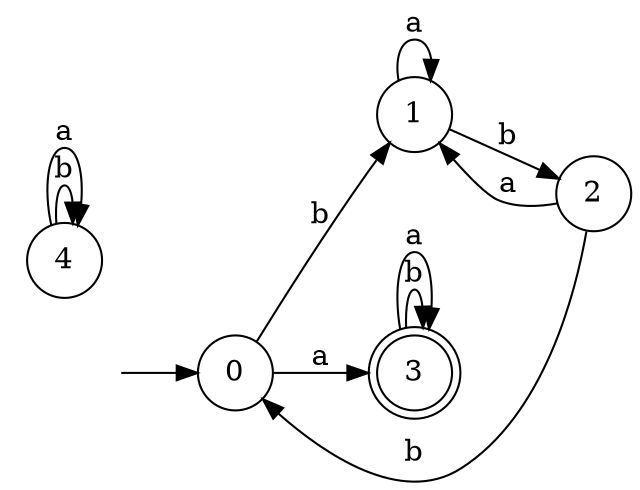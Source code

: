 digraph {
  rankdir=LR;
  0 [label="0", shape = circle];
  0 -> 1 [label="b"];
  0 -> 3 [label="a"];
  1 [label="1", shape = circle];
  1 -> 2 [label="b"];
  1 -> 1 [label="a"];
  2 [label="2", shape = circle];
  2 -> 0 [label="b"];
  2 -> 1 [label="a"];
  3 [label="3", shape = doublecircle];
  3 -> 3 [label="b"];
  3 -> 3 [label="a"];
  4 [label="4", shape = circle];
  4 -> 4 [label="b"];
  4 -> 4 [label="a"];
  5 [label="", shape = plaintext];
  5 -> 0 [label=""];
}

